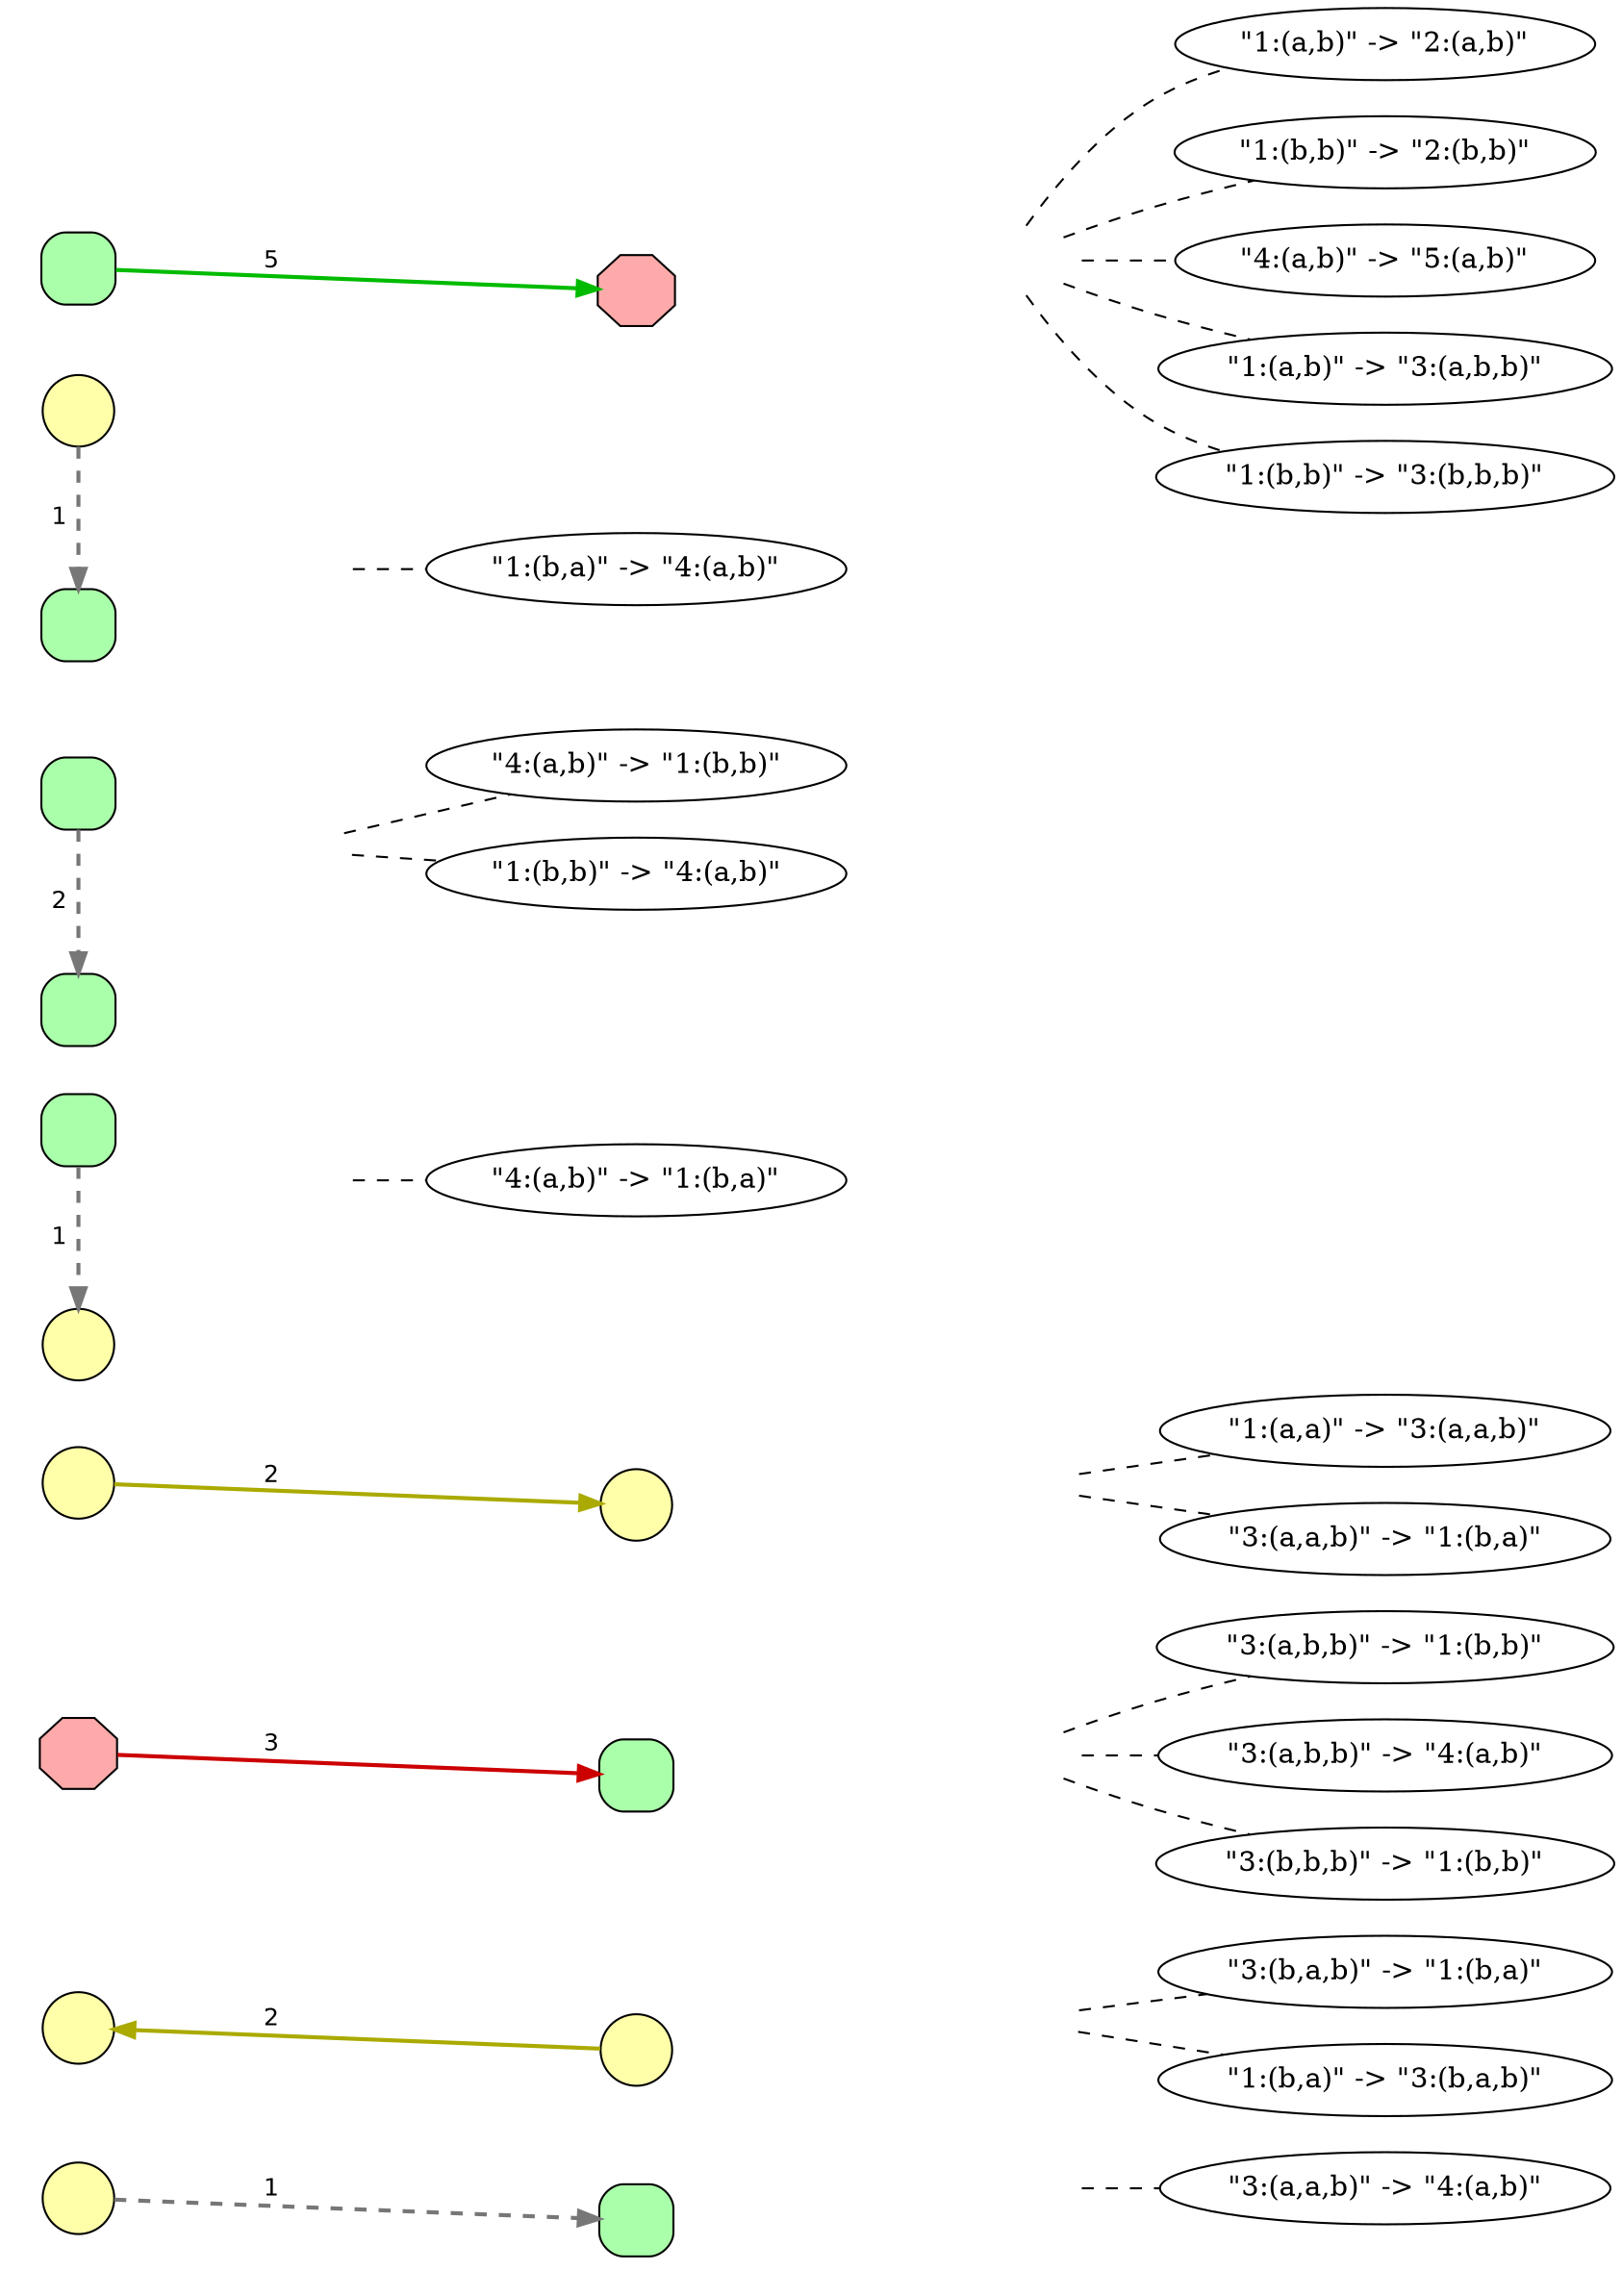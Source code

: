 
digraph{
rankdir=LR

subgraph cluster_0 {
    style=filled;
    color=transparent;
    e0_start [fillcolor="#FFFFAA", fontsize=14, fontname=Courier, shape=circle, width=0.45, style=filled, height=0.45, label=" "];
e0_end [fontsize=14, fillcolor="#AAFFAA", width=0.51, fontname=Courier, style="filled,rounded", height=0.5, shape=box, label=" "];

    e0_start -> e0_end [ constraint=true,penwidth=2,fontname=Helvetica,color="#777777",fontsize=12,style=dashed,pensize=5, minlen=2, label=1 ];
    e0_inv [style=invis]
    e0_start -> e0_inv [style=invis]
    e0_end -> e0_inv [style=invis]
};
            

subgraph cluster_1 {
    style=filled;
    color=transparent;
    e1_start [fillcolor="#FFFFAA", fontsize=14, fontname=Courier, shape=circle, width=0.45, style=filled, height=0.45, label=" "];
e1_end [fillcolor="#FFFFAA", fontsize=14, fontname=Courier, shape=circle, width=0.45, style=filled, height=0.45, label=" "];

    e1_start -> e1_end [ penwidth=2,dir=back,fontname=Helvetica,color="#AAAA00",fontsize=12,pensize=5, minlen=2, label=2 ];
    e1_inv [style=invis]
    e1_start -> e1_inv [style=invis]
    e1_end -> e1_inv [style=invis]
};
            

subgraph cluster_2 {
    style=filled;
    color=transparent;
    e2_start [fillcolor="#FFAAAA", fontsize=14, shape=octagon, fontname=Courier, height=0, style=filled, width=0, label=" "];
e2_end [fontsize=14, fillcolor="#AAFFAA", width=0.51, fontname=Courier, style="filled,rounded", height=0.5, shape=box, label=" "];

    e2_start -> e2_end [ penwidth=2,fontname=Helvetica,color="#CC0000",fontsize=12,pensize=5, minlen=2, label=3 ];
    e2_inv [style=invis]
    e2_start -> e2_inv [style=invis]
    e2_end -> e2_inv [style=invis]
};
            

subgraph cluster_3 {
    style=filled;
    color=transparent;
    e3_start [fillcolor="#FFFFAA", fontsize=14, fontname=Courier, shape=circle, width=0.45, style=filled, height=0.45, label=" "];
e3_end [fillcolor="#FFFFAA", fontsize=14, fontname=Courier, shape=circle, width=0.45, style=filled, height=0.45, label=" "];

    e3_start -> e3_end [ penwidth=2,fontname=Helvetica,color="#AAAA00",fontsize=12,pensize=5, minlen=2, label=2 ];
    e3_inv [style=invis]
    e3_start -> e3_inv [style=invis]
    e3_end -> e3_inv [style=invis]
};
            

subgraph cluster_4 {
    style=filled;
    color=transparent;
    e4_start [fontsize=14, fillcolor="#AAFFAA", width=0.51, fontname=Courier, style="filled,rounded", height=0.5, shape=box, label=" "];
e4_end [fillcolor="#FFFFAA", fontsize=14, fontname=Courier, shape=circle, width=0.45, style=filled, height=0.45, label=" "];

    e4_start -> e4_end [ penwidth=2,constraint=false,fontname=Helvetica,color="#777777",fontsize=12,style=dashed,pensize=5, minlen=2, label=1 ];
    e4_inv [style=invis]
    e4_start -> e4_inv [style=invis]
    e4_end -> e4_inv [style=invis]
};
            

subgraph cluster_5 {
    style=filled;
    color=transparent;
    e5_start [fontsize=14, fillcolor="#AAFFAA", width=0.51, fontname=Courier, style="filled,rounded", height=0.5, shape=box, label=" "];
e5_end [fontsize=14, fillcolor="#AAFFAA", width=0.51, fontname=Courier, style="filled,rounded", height=0.5, shape=box, label=" "];

    e5_start -> e5_end [ penwidth=2,constraint=false,fontname=Helvetica,color="#777777",fontsize=12,style=dashed,pensize=5, minlen=2, label=2 ];
    e5_inv [style=invis]
    e5_start -> e5_inv [style=invis]
    e5_end -> e5_inv [style=invis]
};
            

subgraph cluster_6 {
    style=filled;
    color=transparent;
    e6_start [fillcolor="#FFFFAA", fontsize=14, fontname=Courier, shape=circle, width=0.45, style=filled, height=0.45, label=" "];
e6_end [fontsize=14, fillcolor="#AAFFAA", width=0.51, fontname=Courier, style="filled,rounded", height=0.5, shape=box, label=" "];

    e6_start -> e6_end [ penwidth=2,constraint=false,fontname=Helvetica,color="#777777",fontsize=12,style=dashed,pensize=5, minlen=2, label=1 ];
    e6_inv [style=invis]
    e6_start -> e6_inv [style=invis]
    e6_end -> e6_inv [style=invis]
};
            

subgraph cluster_7 {
    style=filled;
    color=transparent;
    e7_start [fontsize=14, fillcolor="#AAFFAA", width=0.51, fontname=Courier, style="filled,rounded", height=0.5, shape=box, label=" "];
e7_end [fillcolor="#FFAAAA", fontsize=14, shape=octagon, fontname=Courier, height=0, style=filled, width=0, label=" "];

    e7_start -> e7_end [ penwidth=2,color="#00BB00",fontname=Helvetica,fontsize=12,pensize=5, minlen=2, label=5 ];
    e7_inv [style=invis]
    e7_start -> e7_inv [style=invis]
    e7_end -> e7_inv [style=invis]
};
            
n8 [ label="\"3:(a,a,b)\" -> \"4:(a,b)\""];
e0_inv -> n8 [dir=none, style=dashed];
n9 [ label="\"3:(b,a,b)\" -> \"1:(b,a)\""];
e1_inv -> n9 [dir=none, style=dashed];
n10 [ label="\"1:(b,a)\" -> \"3:(b,a,b)\""];
e1_inv -> n10 [dir=none, style=dashed];
n11 [ label="\"3:(a,b,b)\" -> \"1:(b,b)\""];
e2_inv -> n11 [dir=none, style=dashed];
n12 [ label="\"3:(a,b,b)\" -> \"4:(a,b)\""];
e2_inv -> n12 [dir=none, style=dashed];
n13 [ label="\"3:(b,b,b)\" -> \"1:(b,b)\""];
e2_inv -> n13 [dir=none, style=dashed];
n14 [ label="\"1:(a,a)\" -> \"3:(a,a,b)\""];
e3_inv -> n14 [dir=none, style=dashed];
n15 [ label="\"3:(a,a,b)\" -> \"1:(b,a)\""];
e3_inv -> n15 [dir=none, style=dashed];
n16 [ label="\"4:(a,b)\" -> \"1:(b,a)\""];
e4_inv -> n16 [dir=none, style=dashed];
n17 [ label="\"4:(a,b)\" -> \"1:(b,b)\""];
e5_inv -> n17 [dir=none, style=dashed];
n18 [ label="\"1:(b,b)\" -> \"4:(a,b)\""];
e5_inv -> n18 [dir=none, style=dashed];
n19 [ label="\"1:(b,a)\" -> \"4:(a,b)\""];
e6_inv -> n19 [dir=none, style=dashed];
n20 [ label="\"1:(a,b)\" -> \"2:(a,b)\""];
e7_inv -> n20 [dir=none, style=dashed];
n21 [ label="\"1:(b,b)\" -> \"2:(b,b)\""];
e7_inv -> n21 [dir=none, style=dashed];
n22 [ label="\"4:(a,b)\" -> \"5:(a,b)\""];
e7_inv -> n22 [dir=none, style=dashed];
n23 [ label="\"1:(a,b)\" -> \"3:(a,b,b)\""];
e7_inv -> n23 [dir=none, style=dashed];
n24 [ label="\"1:(b,b)\" -> \"3:(b,b,b)\""];
e7_inv -> n24 [dir=none, style=dashed];

}
            